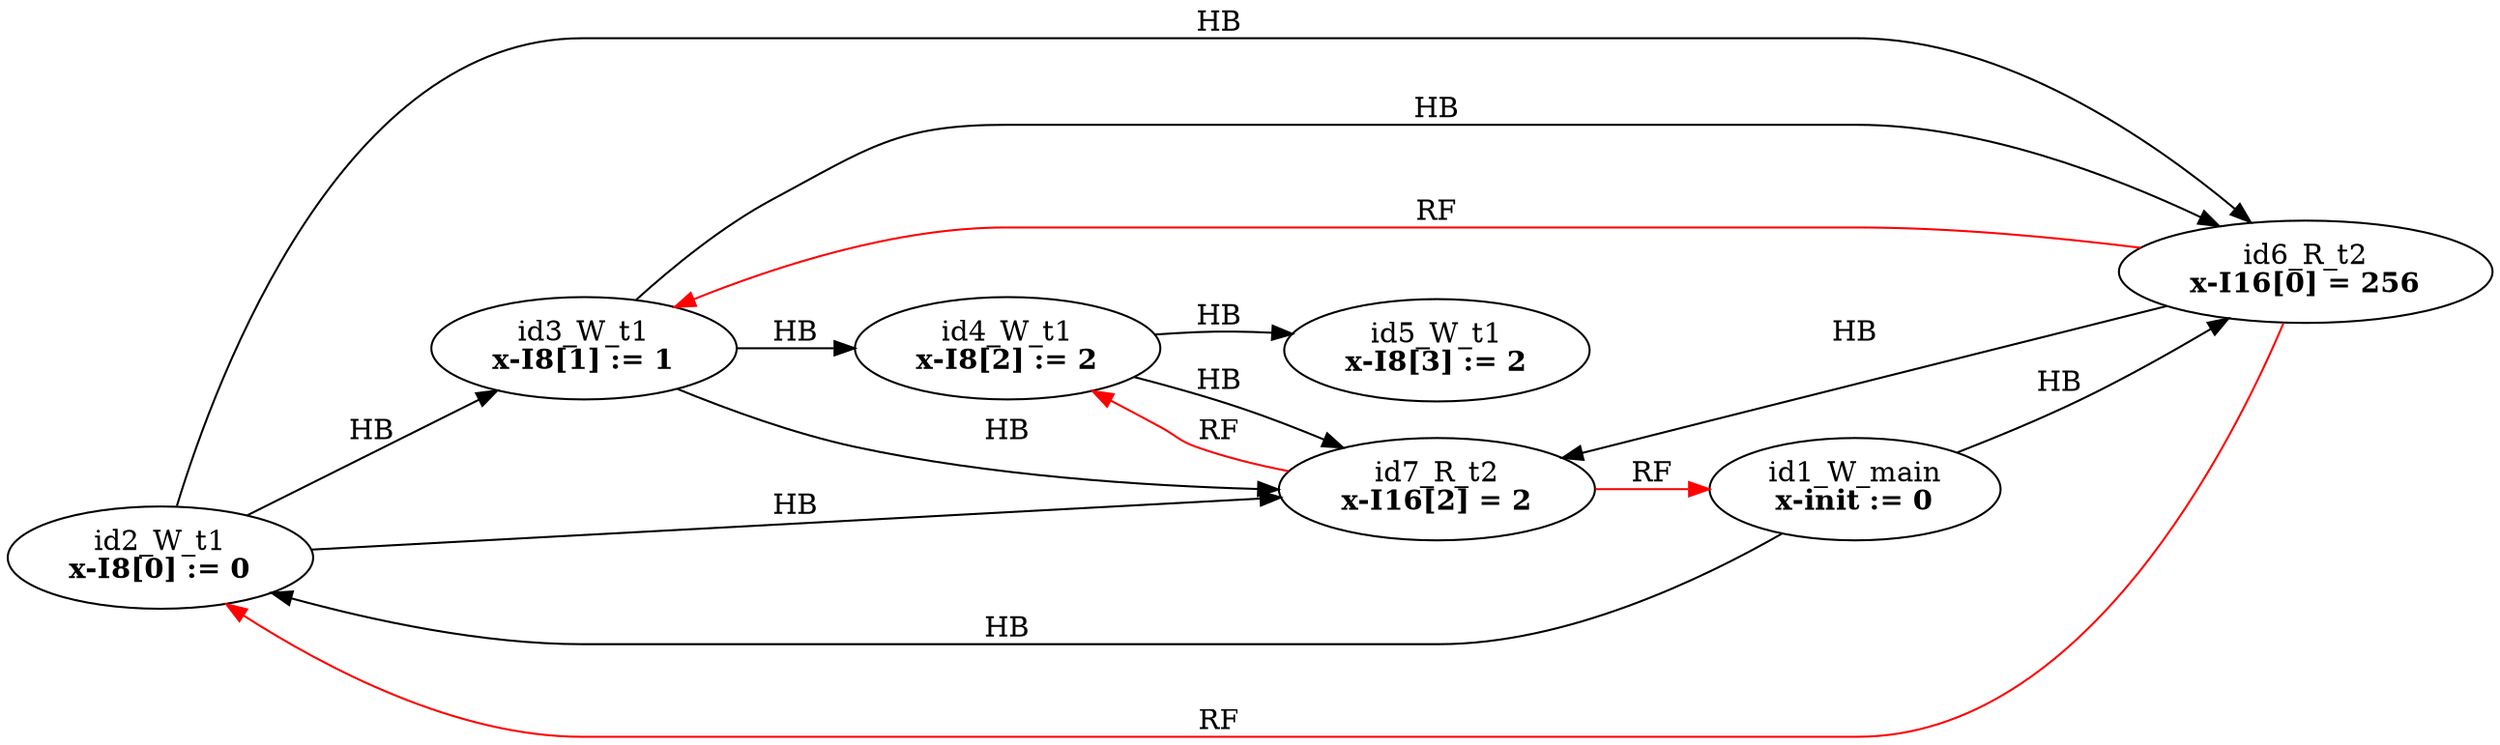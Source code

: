 digraph memory_model {
rankdir=LR;
splines=true; esep=0.5;
id2_W_t1 -> id3_W_t1 [label = "HB", color="black"];
id3_W_t1 -> id4_W_t1 [label = "HB", color="black"];
id4_W_t1 -> id5_W_t1 [label = "HB", color="black"];
id6_R_t2 -> id7_R_t2 [label = "HB", color="black"];
id1_W_main -> id2_W_t1 [label = "HB", color="black"];
id1_W_main -> id6_R_t2 [label = "HB", color="black"];
id2_W_t1 -> id6_R_t2 [label = "HB", color="black"];
id2_W_t1 -> id7_R_t2 [label = "HB", color="black"];
id3_W_t1 -> id6_R_t2 [label = "HB", color="black"];
id3_W_t1 -> id7_R_t2 [label = "HB", color="black"];
id4_W_t1 -> id7_R_t2 [label = "HB", color="black"];
id6_R_t2 -> id2_W_t1 [label = "RF", color="red"];
id6_R_t2 -> id3_W_t1 [label = "RF", color="red"];
id7_R_t2 -> id1_W_main [label = "RF", color="red"];
id7_R_t2 -> id4_W_t1 [label = "RF", color="red"];
id1_W_main [label=<id1_W_main<br/><B>x-init := 0</B>>, pos="2.5,8!"]
id2_W_t1 [label=<id2_W_t1<br/><B>x-I8[0] := 0</B>>, pos="0,6!"]
id3_W_t1 [label=<id3_W_t1<br/><B>x-I8[1] := 1</B>>, pos="0,4!"]
id4_W_t1 [label=<id4_W_t1<br/><B>x-I8[2] := 2</B>>, pos="0,2!"]
id5_W_t1 [label=<id5_W_t1<br/><B>x-I8[3] := 2</B>>, pos="0,0!"]
id6_R_t2 [label=<id6_R_t2<br/><B>x-I16[0] = 256</B>>, pos="5,6!"]
id7_R_t2 [label=<id7_R_t2<br/><B>x-I16[2] = 2</B>>, pos="5,4!"]
}